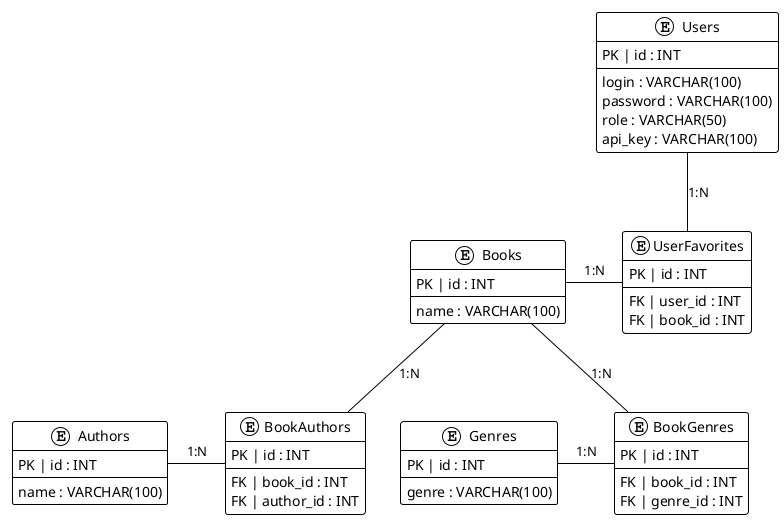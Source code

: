 @startuml
!theme plain
entity "Users" as users {
  PK | id : INT
  --
  login : VARCHAR(100)
  password : VARCHAR(100)
  role : VARCHAR(50)
  api_key : VARCHAR(100)
}

entity "Books" as books {
  PK | id : INT
  --
  name : VARCHAR(100)
}

entity "Authors" as authors {
  PK | id : INT
  --
  name : VARCHAR(100)
}

entity "Genres" as genres {
  PK | id : INT
  --
  genre : VARCHAR(100)
}

entity "BookAuthors" as bookauthors {
  PK | id : INT
  --
  FK | book_id : INT
  FK | author_id : INT
}

entity "BookGenres" as bookgenres {
  PK | id : INT
  --
  FK | book_id : INT
  FK | genre_id : INT
}

entity "UserFavorites" as userfavorites {
  PK | id : INT
  --
  FK | user_id : INT
  FK | book_id : INT
}

users -- userfavorites : "1:N"
books - userfavorites : "1:N"
books -- bookauthors : "1:N"
authors - bookauthors : "1:N"
books -- bookgenres : "1:N"
genres - bookgenres : "1:N"
@enduml